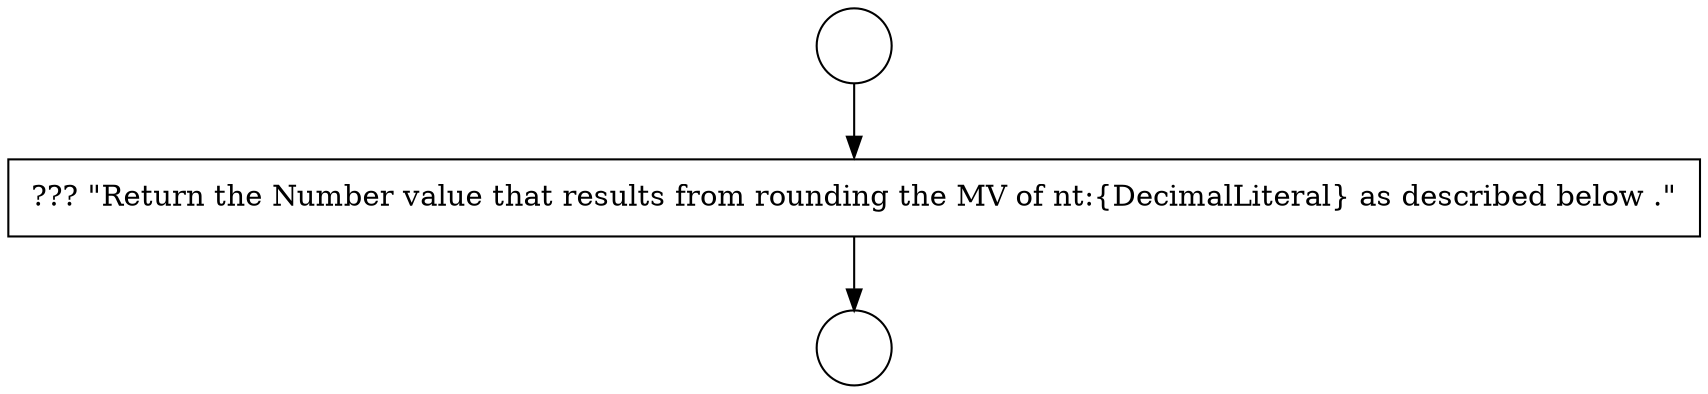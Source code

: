 digraph {
  node3601 [shape=circle label=" " color="black" fillcolor="white" style=filled]
  node3603 [shape=none, margin=0, label=<<font color="black">
    <table border="0" cellborder="1" cellspacing="0" cellpadding="10">
      <tr><td align="left">??? &quot;Return the Number value that results from rounding the MV of nt:{DecimalLiteral} as described below .&quot;</td></tr>
    </table>
  </font>> color="black" fillcolor="white" style=filled]
  node3602 [shape=circle label=" " color="black" fillcolor="white" style=filled]
  node3601 -> node3603 [ color="black"]
  node3603 -> node3602 [ color="black"]
}
